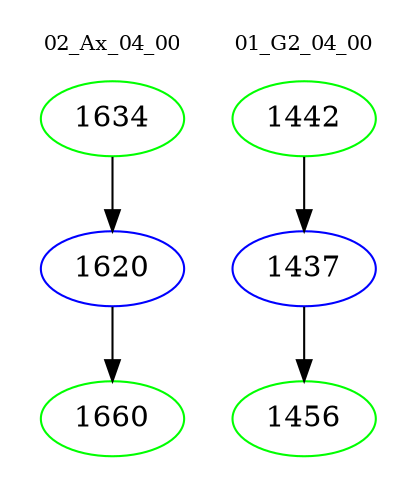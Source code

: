 digraph{
subgraph cluster_0 {
color = white
label = "02_Ax_04_00";
fontsize=10;
T0_1634 [label="1634", color="green"]
T0_1634 -> T0_1620 [color="black"]
T0_1620 [label="1620", color="blue"]
T0_1620 -> T0_1660 [color="black"]
T0_1660 [label="1660", color="green"]
}
subgraph cluster_1 {
color = white
label = "01_G2_04_00";
fontsize=10;
T1_1442 [label="1442", color="green"]
T1_1442 -> T1_1437 [color="black"]
T1_1437 [label="1437", color="blue"]
T1_1437 -> T1_1456 [color="black"]
T1_1456 [label="1456", color="green"]
}
}

